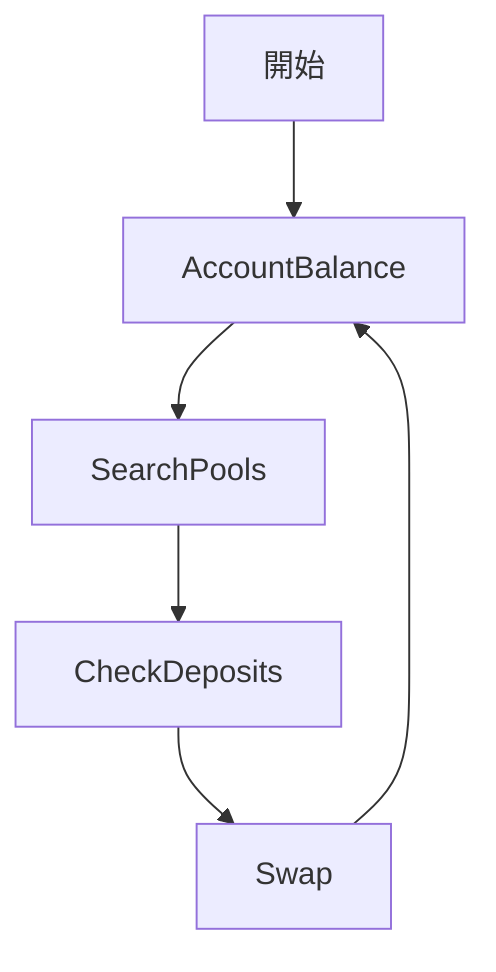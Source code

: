 graph TD
    Start[開始] --> AccountBalance
    SearchPools --> CheckDeposits
    CheckDeposits --> Swap
    AccountBalance --> SearchPools
    Swap --> AccountBalance